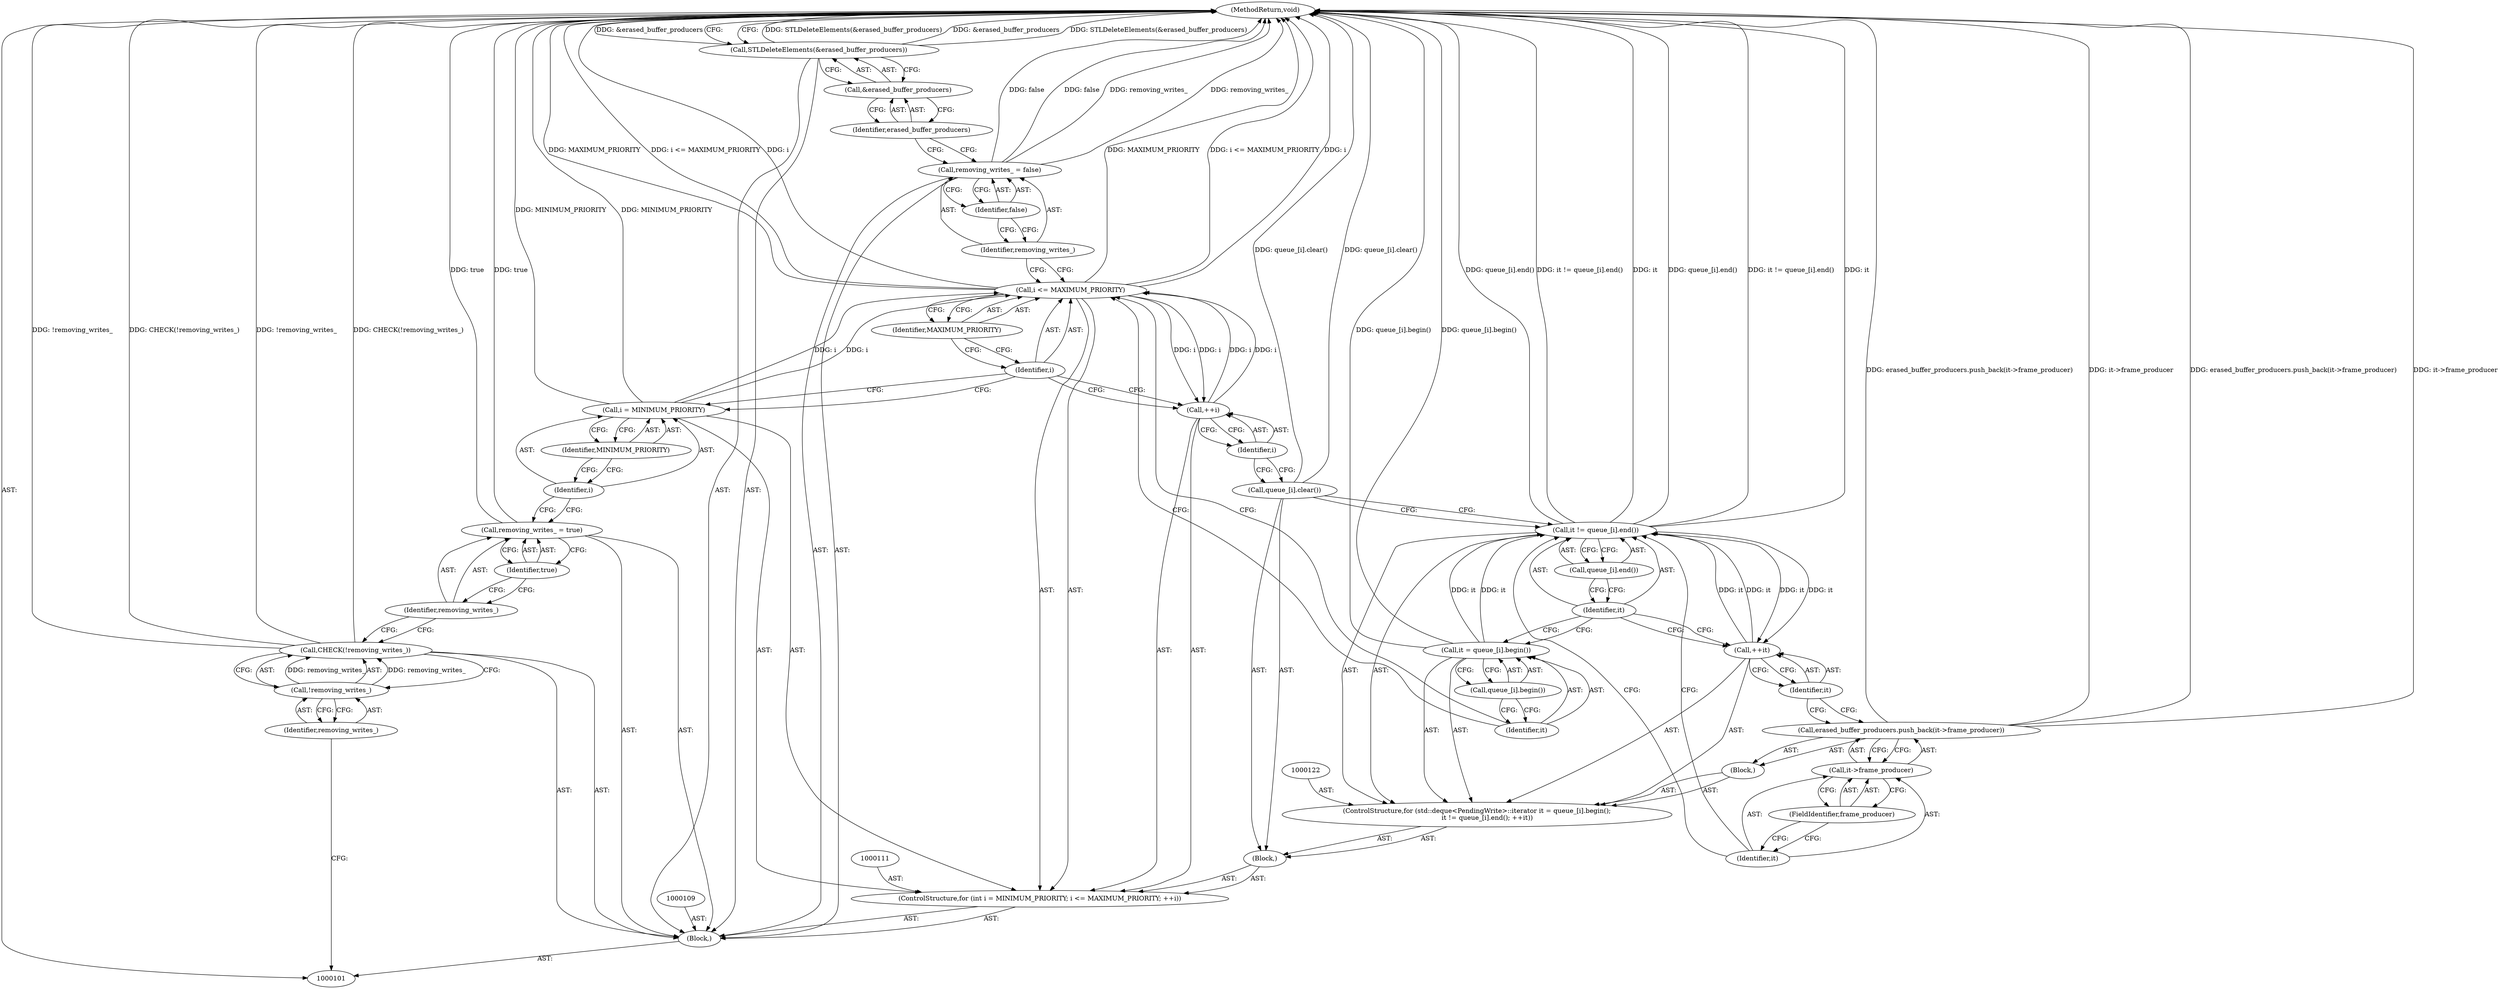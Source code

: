 digraph "0_Chrome_2025798e133f9adc49b65d017dbb5cb2c5cc74c9" {
"1000143" [label="(MethodReturn,void)"];
"1000102" [label="(Block,)"];
"1000136" [label="(Call,queue_[i].clear())"];
"1000139" [label="(Identifier,false)"];
"1000137" [label="(Call,removing_writes_ = false)"];
"1000138" [label="(Identifier,removing_writes_)"];
"1000140" [label="(Call,STLDeleteElements(&erased_buffer_producers))"];
"1000141" [label="(Call,&erased_buffer_producers)"];
"1000142" [label="(Identifier,erased_buffer_producers)"];
"1000105" [label="(Identifier,removing_writes_)"];
"1000103" [label="(Call,CHECK(!removing_writes_))"];
"1000104" [label="(Call,!removing_writes_)"];
"1000108" [label="(Identifier,true)"];
"1000106" [label="(Call,removing_writes_ = true)"];
"1000107" [label="(Identifier,removing_writes_)"];
"1000112" [label="(Call,i = MINIMUM_PRIORITY)"];
"1000113" [label="(Identifier,i)"];
"1000114" [label="(Identifier,MINIMUM_PRIORITY)"];
"1000110" [label="(ControlStructure,for (int i = MINIMUM_PRIORITY; i <= MAXIMUM_PRIORITY; ++i))"];
"1000115" [label="(Call,i <= MAXIMUM_PRIORITY)"];
"1000116" [label="(Identifier,i)"];
"1000117" [label="(Identifier,MAXIMUM_PRIORITY)"];
"1000118" [label="(Call,++i)"];
"1000119" [label="(Identifier,i)"];
"1000120" [label="(Block,)"];
"1000123" [label="(Call,it = queue_[i].begin())"];
"1000124" [label="(Identifier,it)"];
"1000121" [label="(ControlStructure,for (std::deque<PendingWrite>::iterator it = queue_[i].begin();\n          it != queue_[i].end(); ++it))"];
"1000125" [label="(Call,queue_[i].begin())"];
"1000126" [label="(Call,it != queue_[i].end())"];
"1000127" [label="(Identifier,it)"];
"1000128" [label="(Call,queue_[i].end())"];
"1000129" [label="(Call,++it)"];
"1000130" [label="(Identifier,it)"];
"1000131" [label="(Block,)"];
"1000133" [label="(Call,it->frame_producer)"];
"1000134" [label="(Identifier,it)"];
"1000135" [label="(FieldIdentifier,frame_producer)"];
"1000132" [label="(Call,erased_buffer_producers.push_back(it->frame_producer))"];
"1000143" -> "1000101"  [label="AST: "];
"1000143" -> "1000140"  [label="CFG: "];
"1000115" -> "1000143"  [label="DDG: MAXIMUM_PRIORITY"];
"1000115" -> "1000143"  [label="DDG: i <= MAXIMUM_PRIORITY"];
"1000115" -> "1000143"  [label="DDG: i"];
"1000126" -> "1000143"  [label="DDG: it != queue_[i].end()"];
"1000126" -> "1000143"  [label="DDG: it"];
"1000126" -> "1000143"  [label="DDG: queue_[i].end()"];
"1000123" -> "1000143"  [label="DDG: queue_[i].begin()"];
"1000106" -> "1000143"  [label="DDG: true"];
"1000103" -> "1000143"  [label="DDG: !removing_writes_"];
"1000103" -> "1000143"  [label="DDG: CHECK(!removing_writes_)"];
"1000112" -> "1000143"  [label="DDG: MINIMUM_PRIORITY"];
"1000140" -> "1000143"  [label="DDG: STLDeleteElements(&erased_buffer_producers)"];
"1000140" -> "1000143"  [label="DDG: &erased_buffer_producers"];
"1000136" -> "1000143"  [label="DDG: queue_[i].clear()"];
"1000132" -> "1000143"  [label="DDG: erased_buffer_producers.push_back(it->frame_producer)"];
"1000132" -> "1000143"  [label="DDG: it->frame_producer"];
"1000137" -> "1000143"  [label="DDG: false"];
"1000137" -> "1000143"  [label="DDG: removing_writes_"];
"1000102" -> "1000101"  [label="AST: "];
"1000103" -> "1000102"  [label="AST: "];
"1000106" -> "1000102"  [label="AST: "];
"1000109" -> "1000102"  [label="AST: "];
"1000110" -> "1000102"  [label="AST: "];
"1000137" -> "1000102"  [label="AST: "];
"1000140" -> "1000102"  [label="AST: "];
"1000136" -> "1000120"  [label="AST: "];
"1000136" -> "1000126"  [label="CFG: "];
"1000119" -> "1000136"  [label="CFG: "];
"1000136" -> "1000143"  [label="DDG: queue_[i].clear()"];
"1000139" -> "1000137"  [label="AST: "];
"1000139" -> "1000138"  [label="CFG: "];
"1000137" -> "1000139"  [label="CFG: "];
"1000137" -> "1000102"  [label="AST: "];
"1000137" -> "1000139"  [label="CFG: "];
"1000138" -> "1000137"  [label="AST: "];
"1000139" -> "1000137"  [label="AST: "];
"1000142" -> "1000137"  [label="CFG: "];
"1000137" -> "1000143"  [label="DDG: false"];
"1000137" -> "1000143"  [label="DDG: removing_writes_"];
"1000138" -> "1000137"  [label="AST: "];
"1000138" -> "1000115"  [label="CFG: "];
"1000139" -> "1000138"  [label="CFG: "];
"1000140" -> "1000102"  [label="AST: "];
"1000140" -> "1000141"  [label="CFG: "];
"1000141" -> "1000140"  [label="AST: "];
"1000143" -> "1000140"  [label="CFG: "];
"1000140" -> "1000143"  [label="DDG: STLDeleteElements(&erased_buffer_producers)"];
"1000140" -> "1000143"  [label="DDG: &erased_buffer_producers"];
"1000141" -> "1000140"  [label="AST: "];
"1000141" -> "1000142"  [label="CFG: "];
"1000142" -> "1000141"  [label="AST: "];
"1000140" -> "1000141"  [label="CFG: "];
"1000142" -> "1000141"  [label="AST: "];
"1000142" -> "1000137"  [label="CFG: "];
"1000141" -> "1000142"  [label="CFG: "];
"1000105" -> "1000104"  [label="AST: "];
"1000105" -> "1000101"  [label="CFG: "];
"1000104" -> "1000105"  [label="CFG: "];
"1000103" -> "1000102"  [label="AST: "];
"1000103" -> "1000104"  [label="CFG: "];
"1000104" -> "1000103"  [label="AST: "];
"1000107" -> "1000103"  [label="CFG: "];
"1000103" -> "1000143"  [label="DDG: !removing_writes_"];
"1000103" -> "1000143"  [label="DDG: CHECK(!removing_writes_)"];
"1000104" -> "1000103"  [label="DDG: removing_writes_"];
"1000104" -> "1000103"  [label="AST: "];
"1000104" -> "1000105"  [label="CFG: "];
"1000105" -> "1000104"  [label="AST: "];
"1000103" -> "1000104"  [label="CFG: "];
"1000104" -> "1000103"  [label="DDG: removing_writes_"];
"1000108" -> "1000106"  [label="AST: "];
"1000108" -> "1000107"  [label="CFG: "];
"1000106" -> "1000108"  [label="CFG: "];
"1000106" -> "1000102"  [label="AST: "];
"1000106" -> "1000108"  [label="CFG: "];
"1000107" -> "1000106"  [label="AST: "];
"1000108" -> "1000106"  [label="AST: "];
"1000113" -> "1000106"  [label="CFG: "];
"1000106" -> "1000143"  [label="DDG: true"];
"1000107" -> "1000106"  [label="AST: "];
"1000107" -> "1000103"  [label="CFG: "];
"1000108" -> "1000107"  [label="CFG: "];
"1000112" -> "1000110"  [label="AST: "];
"1000112" -> "1000114"  [label="CFG: "];
"1000113" -> "1000112"  [label="AST: "];
"1000114" -> "1000112"  [label="AST: "];
"1000116" -> "1000112"  [label="CFG: "];
"1000112" -> "1000143"  [label="DDG: MINIMUM_PRIORITY"];
"1000112" -> "1000115"  [label="DDG: i"];
"1000113" -> "1000112"  [label="AST: "];
"1000113" -> "1000106"  [label="CFG: "];
"1000114" -> "1000113"  [label="CFG: "];
"1000114" -> "1000112"  [label="AST: "];
"1000114" -> "1000113"  [label="CFG: "];
"1000112" -> "1000114"  [label="CFG: "];
"1000110" -> "1000102"  [label="AST: "];
"1000111" -> "1000110"  [label="AST: "];
"1000112" -> "1000110"  [label="AST: "];
"1000115" -> "1000110"  [label="AST: "];
"1000118" -> "1000110"  [label="AST: "];
"1000120" -> "1000110"  [label="AST: "];
"1000115" -> "1000110"  [label="AST: "];
"1000115" -> "1000117"  [label="CFG: "];
"1000116" -> "1000115"  [label="AST: "];
"1000117" -> "1000115"  [label="AST: "];
"1000124" -> "1000115"  [label="CFG: "];
"1000138" -> "1000115"  [label="CFG: "];
"1000115" -> "1000143"  [label="DDG: MAXIMUM_PRIORITY"];
"1000115" -> "1000143"  [label="DDG: i <= MAXIMUM_PRIORITY"];
"1000115" -> "1000143"  [label="DDG: i"];
"1000112" -> "1000115"  [label="DDG: i"];
"1000118" -> "1000115"  [label="DDG: i"];
"1000115" -> "1000118"  [label="DDG: i"];
"1000116" -> "1000115"  [label="AST: "];
"1000116" -> "1000112"  [label="CFG: "];
"1000116" -> "1000118"  [label="CFG: "];
"1000117" -> "1000116"  [label="CFG: "];
"1000117" -> "1000115"  [label="AST: "];
"1000117" -> "1000116"  [label="CFG: "];
"1000115" -> "1000117"  [label="CFG: "];
"1000118" -> "1000110"  [label="AST: "];
"1000118" -> "1000119"  [label="CFG: "];
"1000119" -> "1000118"  [label="AST: "];
"1000116" -> "1000118"  [label="CFG: "];
"1000118" -> "1000115"  [label="DDG: i"];
"1000115" -> "1000118"  [label="DDG: i"];
"1000119" -> "1000118"  [label="AST: "];
"1000119" -> "1000136"  [label="CFG: "];
"1000118" -> "1000119"  [label="CFG: "];
"1000120" -> "1000110"  [label="AST: "];
"1000121" -> "1000120"  [label="AST: "];
"1000136" -> "1000120"  [label="AST: "];
"1000123" -> "1000121"  [label="AST: "];
"1000123" -> "1000125"  [label="CFG: "];
"1000124" -> "1000123"  [label="AST: "];
"1000125" -> "1000123"  [label="AST: "];
"1000127" -> "1000123"  [label="CFG: "];
"1000123" -> "1000143"  [label="DDG: queue_[i].begin()"];
"1000123" -> "1000126"  [label="DDG: it"];
"1000124" -> "1000123"  [label="AST: "];
"1000124" -> "1000115"  [label="CFG: "];
"1000125" -> "1000124"  [label="CFG: "];
"1000121" -> "1000120"  [label="AST: "];
"1000122" -> "1000121"  [label="AST: "];
"1000123" -> "1000121"  [label="AST: "];
"1000126" -> "1000121"  [label="AST: "];
"1000129" -> "1000121"  [label="AST: "];
"1000131" -> "1000121"  [label="AST: "];
"1000125" -> "1000123"  [label="AST: "];
"1000125" -> "1000124"  [label="CFG: "];
"1000123" -> "1000125"  [label="CFG: "];
"1000126" -> "1000121"  [label="AST: "];
"1000126" -> "1000128"  [label="CFG: "];
"1000127" -> "1000126"  [label="AST: "];
"1000128" -> "1000126"  [label="AST: "];
"1000134" -> "1000126"  [label="CFG: "];
"1000136" -> "1000126"  [label="CFG: "];
"1000126" -> "1000143"  [label="DDG: it != queue_[i].end()"];
"1000126" -> "1000143"  [label="DDG: it"];
"1000126" -> "1000143"  [label="DDG: queue_[i].end()"];
"1000129" -> "1000126"  [label="DDG: it"];
"1000123" -> "1000126"  [label="DDG: it"];
"1000126" -> "1000129"  [label="DDG: it"];
"1000127" -> "1000126"  [label="AST: "];
"1000127" -> "1000123"  [label="CFG: "];
"1000127" -> "1000129"  [label="CFG: "];
"1000128" -> "1000127"  [label="CFG: "];
"1000128" -> "1000126"  [label="AST: "];
"1000128" -> "1000127"  [label="CFG: "];
"1000126" -> "1000128"  [label="CFG: "];
"1000129" -> "1000121"  [label="AST: "];
"1000129" -> "1000130"  [label="CFG: "];
"1000130" -> "1000129"  [label="AST: "];
"1000127" -> "1000129"  [label="CFG: "];
"1000129" -> "1000126"  [label="DDG: it"];
"1000126" -> "1000129"  [label="DDG: it"];
"1000130" -> "1000129"  [label="AST: "];
"1000130" -> "1000132"  [label="CFG: "];
"1000129" -> "1000130"  [label="CFG: "];
"1000131" -> "1000121"  [label="AST: "];
"1000132" -> "1000131"  [label="AST: "];
"1000133" -> "1000132"  [label="AST: "];
"1000133" -> "1000135"  [label="CFG: "];
"1000134" -> "1000133"  [label="AST: "];
"1000135" -> "1000133"  [label="AST: "];
"1000132" -> "1000133"  [label="CFG: "];
"1000134" -> "1000133"  [label="AST: "];
"1000134" -> "1000126"  [label="CFG: "];
"1000135" -> "1000134"  [label="CFG: "];
"1000135" -> "1000133"  [label="AST: "];
"1000135" -> "1000134"  [label="CFG: "];
"1000133" -> "1000135"  [label="CFG: "];
"1000132" -> "1000131"  [label="AST: "];
"1000132" -> "1000133"  [label="CFG: "];
"1000133" -> "1000132"  [label="AST: "];
"1000130" -> "1000132"  [label="CFG: "];
"1000132" -> "1000143"  [label="DDG: erased_buffer_producers.push_back(it->frame_producer)"];
"1000132" -> "1000143"  [label="DDG: it->frame_producer"];
}
